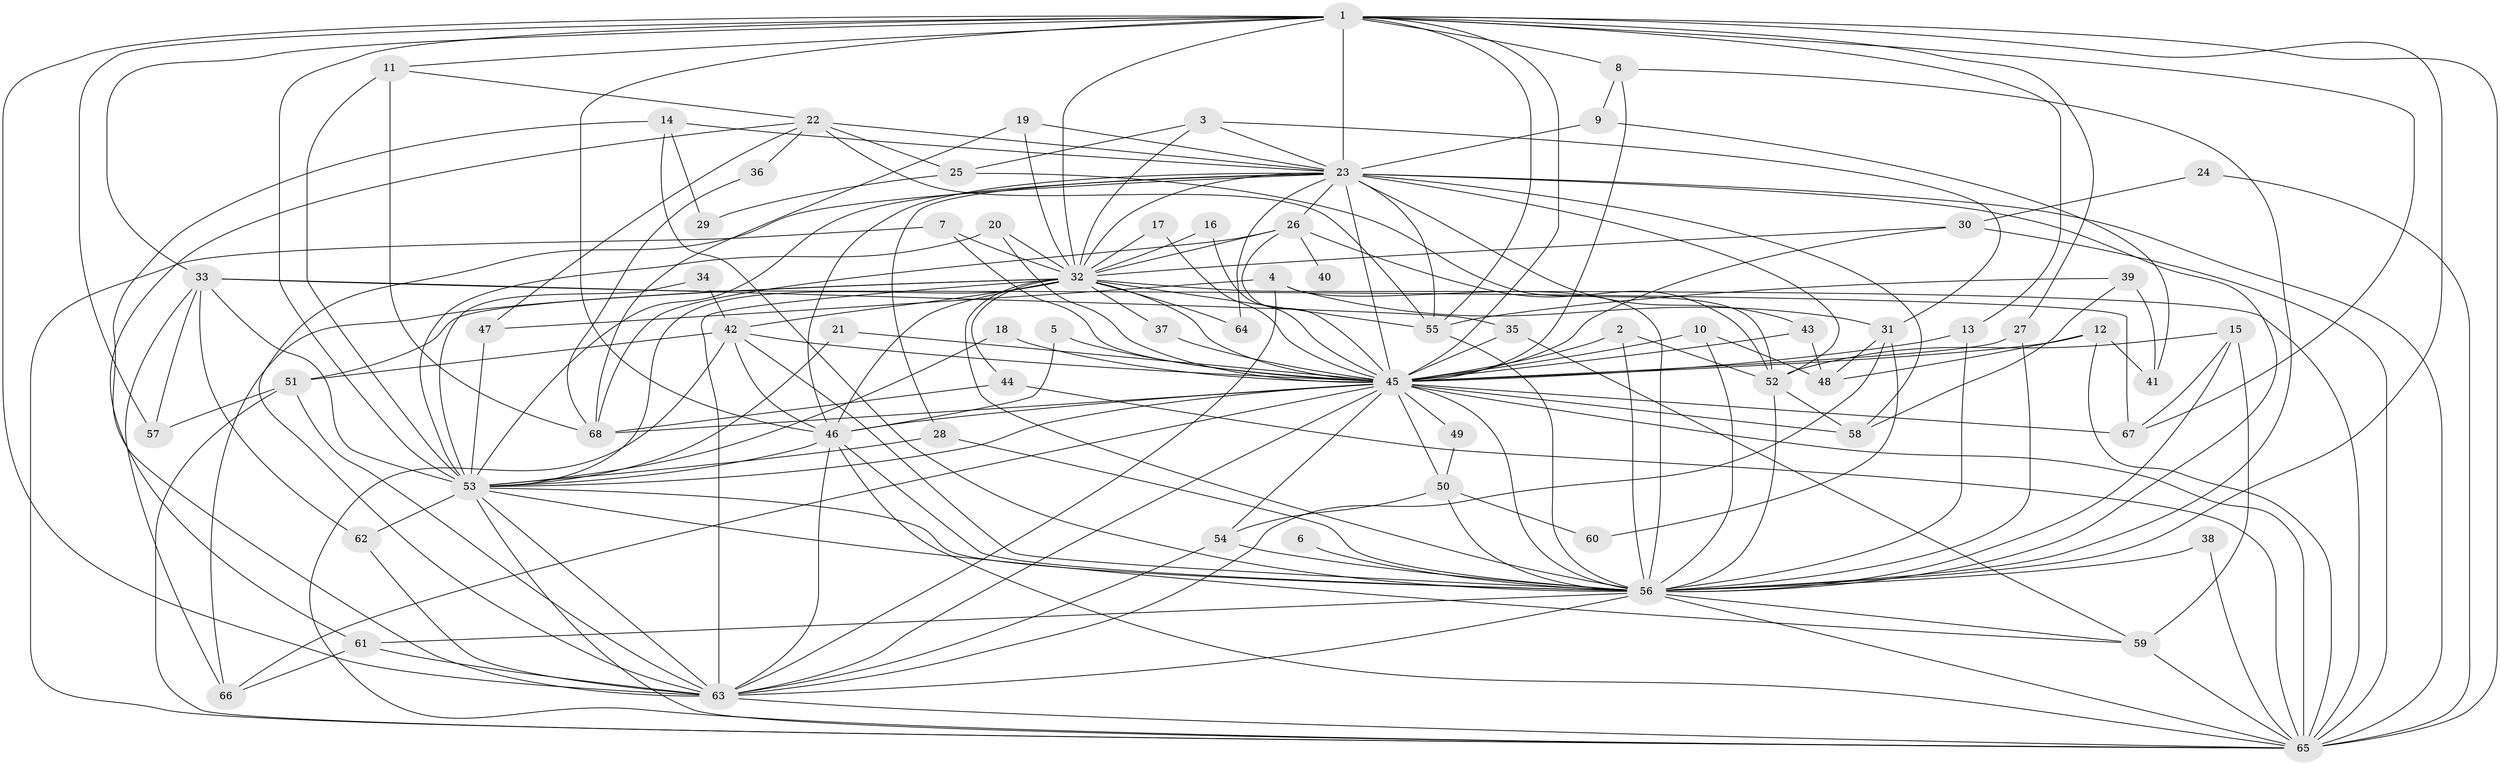 // original degree distribution, {21: 0.007407407407407408, 15: 0.007407407407407408, 28: 0.014814814814814815, 16: 0.014814814814814815, 18: 0.007407407407407408, 29: 0.007407407407407408, 42: 0.007407407407407408, 23: 0.007407407407407408, 7: 0.044444444444444446, 3: 0.18518518518518517, 5: 0.05185185185185185, 4: 0.07407407407407407, 2: 0.5555555555555556, 6: 0.014814814814814815}
// Generated by graph-tools (version 1.1) at 2025/01/03/09/25 03:01:20]
// undirected, 68 vertices, 193 edges
graph export_dot {
graph [start="1"]
  node [color=gray90,style=filled];
  1;
  2;
  3;
  4;
  5;
  6;
  7;
  8;
  9;
  10;
  11;
  12;
  13;
  14;
  15;
  16;
  17;
  18;
  19;
  20;
  21;
  22;
  23;
  24;
  25;
  26;
  27;
  28;
  29;
  30;
  31;
  32;
  33;
  34;
  35;
  36;
  37;
  38;
  39;
  40;
  41;
  42;
  43;
  44;
  45;
  46;
  47;
  48;
  49;
  50;
  51;
  52;
  53;
  54;
  55;
  56;
  57;
  58;
  59;
  60;
  61;
  62;
  63;
  64;
  65;
  66;
  67;
  68;
  1 -- 8 [weight=1.0];
  1 -- 11 [weight=1.0];
  1 -- 13 [weight=1.0];
  1 -- 23 [weight=2.0];
  1 -- 27 [weight=1.0];
  1 -- 32 [weight=2.0];
  1 -- 33 [weight=1.0];
  1 -- 45 [weight=3.0];
  1 -- 46 [weight=3.0];
  1 -- 53 [weight=4.0];
  1 -- 55 [weight=1.0];
  1 -- 56 [weight=2.0];
  1 -- 57 [weight=1.0];
  1 -- 63 [weight=2.0];
  1 -- 65 [weight=4.0];
  1 -- 67 [weight=1.0];
  2 -- 45 [weight=1.0];
  2 -- 52 [weight=1.0];
  2 -- 56 [weight=1.0];
  3 -- 23 [weight=1.0];
  3 -- 25 [weight=1.0];
  3 -- 31 [weight=1.0];
  3 -- 32 [weight=1.0];
  4 -- 31 [weight=1.0];
  4 -- 47 [weight=1.0];
  4 -- 56 [weight=1.0];
  4 -- 63 [weight=1.0];
  5 -- 45 [weight=2.0];
  5 -- 46 [weight=1.0];
  6 -- 56 [weight=1.0];
  7 -- 32 [weight=1.0];
  7 -- 45 [weight=1.0];
  7 -- 65 [weight=1.0];
  8 -- 9 [weight=1.0];
  8 -- 45 [weight=1.0];
  8 -- 56 [weight=1.0];
  9 -- 23 [weight=1.0];
  9 -- 41 [weight=1.0];
  10 -- 45 [weight=1.0];
  10 -- 48 [weight=1.0];
  10 -- 56 [weight=1.0];
  11 -- 22 [weight=1.0];
  11 -- 53 [weight=2.0];
  11 -- 68 [weight=1.0];
  12 -- 41 [weight=1.0];
  12 -- 45 [weight=1.0];
  12 -- 48 [weight=1.0];
  12 -- 65 [weight=1.0];
  13 -- 45 [weight=1.0];
  13 -- 56 [weight=1.0];
  14 -- 23 [weight=1.0];
  14 -- 29 [weight=1.0];
  14 -- 56 [weight=1.0];
  14 -- 63 [weight=1.0];
  15 -- 52 [weight=1.0];
  15 -- 56 [weight=1.0];
  15 -- 59 [weight=1.0];
  15 -- 67 [weight=1.0];
  16 -- 32 [weight=1.0];
  16 -- 45 [weight=1.0];
  17 -- 32 [weight=1.0];
  17 -- 45 [weight=1.0];
  18 -- 45 [weight=1.0];
  18 -- 53 [weight=1.0];
  19 -- 23 [weight=1.0];
  19 -- 32 [weight=1.0];
  19 -- 68 [weight=1.0];
  20 -- 32 [weight=1.0];
  20 -- 45 [weight=1.0];
  20 -- 53 [weight=1.0];
  21 -- 45 [weight=1.0];
  21 -- 53 [weight=1.0];
  22 -- 23 [weight=2.0];
  22 -- 25 [weight=1.0];
  22 -- 36 [weight=1.0];
  22 -- 47 [weight=1.0];
  22 -- 55 [weight=1.0];
  22 -- 61 [weight=1.0];
  23 -- 26 [weight=1.0];
  23 -- 28 [weight=1.0];
  23 -- 32 [weight=2.0];
  23 -- 43 [weight=1.0];
  23 -- 45 [weight=4.0];
  23 -- 46 [weight=1.0];
  23 -- 52 [weight=2.0];
  23 -- 53 [weight=1.0];
  23 -- 55 [weight=1.0];
  23 -- 56 [weight=2.0];
  23 -- 58 [weight=1.0];
  23 -- 63 [weight=1.0];
  23 -- 64 [weight=1.0];
  23 -- 65 [weight=1.0];
  24 -- 30 [weight=1.0];
  24 -- 65 [weight=1.0];
  25 -- 29 [weight=1.0];
  25 -- 52 [weight=1.0];
  26 -- 32 [weight=1.0];
  26 -- 40 [weight=1.0];
  26 -- 45 [weight=1.0];
  26 -- 52 [weight=1.0];
  26 -- 68 [weight=1.0];
  27 -- 45 [weight=1.0];
  27 -- 56 [weight=1.0];
  28 -- 53 [weight=1.0];
  28 -- 56 [weight=1.0];
  30 -- 32 [weight=1.0];
  30 -- 45 [weight=1.0];
  30 -- 65 [weight=2.0];
  31 -- 48 [weight=2.0];
  31 -- 60 [weight=1.0];
  31 -- 63 [weight=1.0];
  32 -- 37 [weight=1.0];
  32 -- 42 [weight=1.0];
  32 -- 44 [weight=1.0];
  32 -- 45 [weight=1.0];
  32 -- 46 [weight=2.0];
  32 -- 51 [weight=1.0];
  32 -- 53 [weight=1.0];
  32 -- 55 [weight=1.0];
  32 -- 56 [weight=1.0];
  32 -- 63 [weight=2.0];
  32 -- 64 [weight=1.0];
  32 -- 65 [weight=1.0];
  32 -- 66 [weight=1.0];
  33 -- 35 [weight=1.0];
  33 -- 53 [weight=1.0];
  33 -- 57 [weight=1.0];
  33 -- 62 [weight=1.0];
  33 -- 66 [weight=1.0];
  33 -- 67 [weight=1.0];
  34 -- 42 [weight=1.0];
  34 -- 53 [weight=1.0];
  35 -- 45 [weight=1.0];
  35 -- 59 [weight=1.0];
  36 -- 68 [weight=1.0];
  37 -- 45 [weight=1.0];
  38 -- 56 [weight=1.0];
  38 -- 65 [weight=1.0];
  39 -- 41 [weight=1.0];
  39 -- 55 [weight=1.0];
  39 -- 58 [weight=1.0];
  42 -- 45 [weight=1.0];
  42 -- 46 [weight=1.0];
  42 -- 51 [weight=1.0];
  42 -- 56 [weight=1.0];
  42 -- 65 [weight=1.0];
  43 -- 45 [weight=1.0];
  43 -- 48 [weight=1.0];
  44 -- 65 [weight=1.0];
  44 -- 68 [weight=1.0];
  45 -- 46 [weight=1.0];
  45 -- 49 [weight=1.0];
  45 -- 50 [weight=2.0];
  45 -- 53 [weight=1.0];
  45 -- 54 [weight=1.0];
  45 -- 56 [weight=1.0];
  45 -- 58 [weight=1.0];
  45 -- 63 [weight=1.0];
  45 -- 65 [weight=1.0];
  45 -- 66 [weight=1.0];
  45 -- 67 [weight=1.0];
  45 -- 68 [weight=2.0];
  46 -- 53 [weight=2.0];
  46 -- 56 [weight=1.0];
  46 -- 63 [weight=2.0];
  46 -- 65 [weight=1.0];
  47 -- 53 [weight=1.0];
  49 -- 50 [weight=1.0];
  50 -- 54 [weight=1.0];
  50 -- 56 [weight=1.0];
  50 -- 60 [weight=1.0];
  51 -- 57 [weight=1.0];
  51 -- 63 [weight=1.0];
  51 -- 65 [weight=1.0];
  52 -- 56 [weight=1.0];
  52 -- 58 [weight=1.0];
  53 -- 56 [weight=1.0];
  53 -- 59 [weight=1.0];
  53 -- 62 [weight=1.0];
  53 -- 63 [weight=1.0];
  53 -- 65 [weight=1.0];
  54 -- 56 [weight=1.0];
  54 -- 63 [weight=1.0];
  55 -- 56 [weight=1.0];
  56 -- 59 [weight=1.0];
  56 -- 61 [weight=1.0];
  56 -- 63 [weight=1.0];
  56 -- 65 [weight=1.0];
  59 -- 65 [weight=1.0];
  61 -- 63 [weight=1.0];
  61 -- 66 [weight=1.0];
  62 -- 63 [weight=1.0];
  63 -- 65 [weight=1.0];
}
